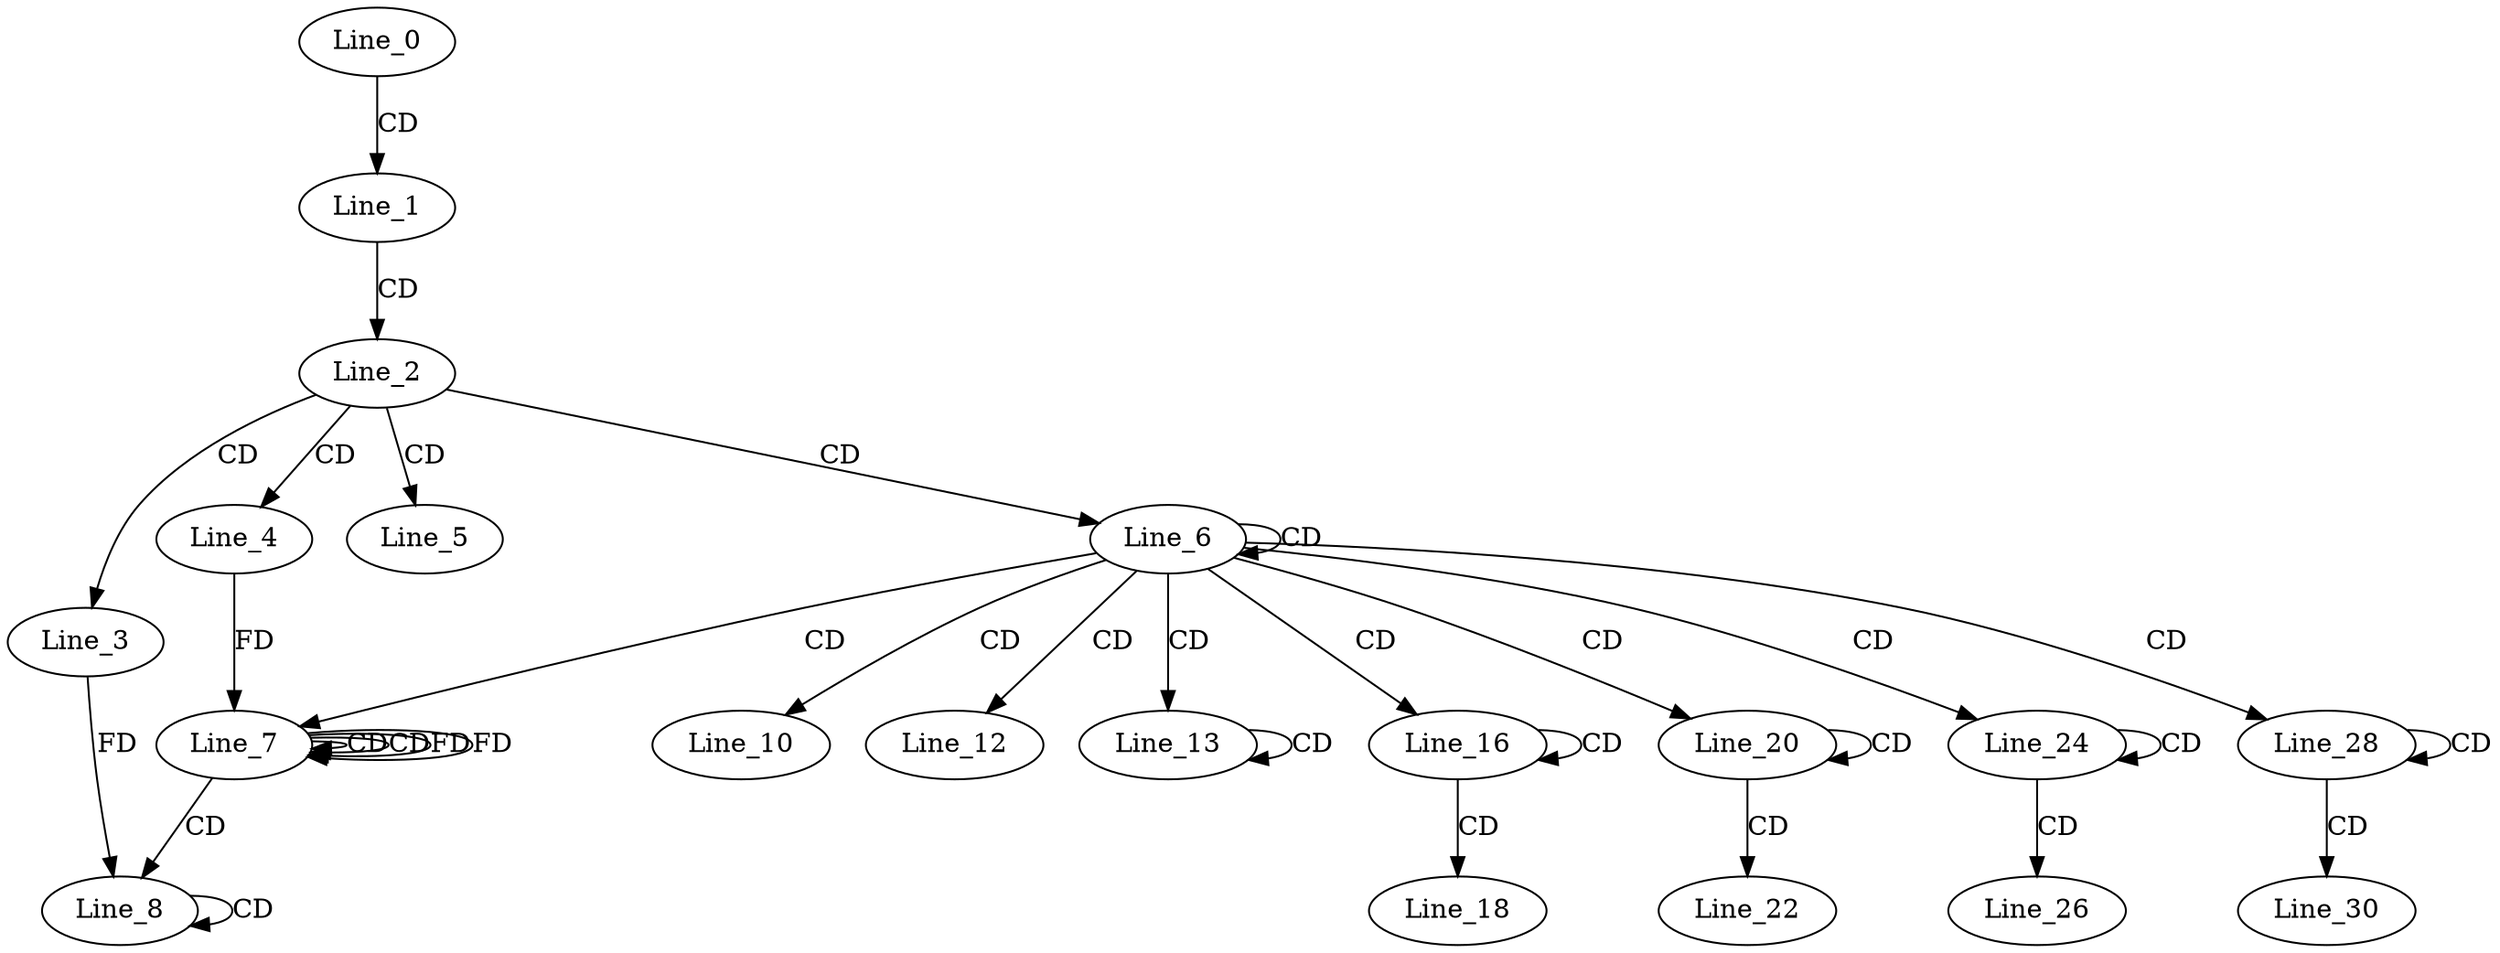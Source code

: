 digraph G {
  Line_0;
  Line_1;
  Line_2;
  Line_3;
  Line_4;
  Line_5;
  Line_6;
  Line_7;
  Line_7;
  Line_7;
  Line_8;
  Line_8;
  Line_10;
  Line_12;
  Line_13;
  Line_13;
  Line_16;
  Line_16;
  Line_18;
  Line_20;
  Line_20;
  Line_22;
  Line_24;
  Line_24;
  Line_26;
  Line_28;
  Line_28;
  Line_30;
  Line_0 -> Line_1 [ label="CD" ];
  Line_1 -> Line_2 [ label="CD" ];
  Line_2 -> Line_3 [ label="CD" ];
  Line_2 -> Line_4 [ label="CD" ];
  Line_2 -> Line_5 [ label="CD" ];
  Line_2 -> Line_6 [ label="CD" ];
  Line_6 -> Line_6 [ label="CD" ];
  Line_6 -> Line_7 [ label="CD" ];
  Line_7 -> Line_7 [ label="CD" ];
  Line_4 -> Line_7 [ label="FD" ];
  Line_7 -> Line_7 [ label="CD" ];
  Line_7 -> Line_7 [ label="FD" ];
  Line_7 -> Line_8 [ label="CD" ];
  Line_8 -> Line_8 [ label="CD" ];
  Line_3 -> Line_8 [ label="FD" ];
  Line_6 -> Line_10 [ label="CD" ];
  Line_6 -> Line_12 [ label="CD" ];
  Line_6 -> Line_13 [ label="CD" ];
  Line_13 -> Line_13 [ label="CD" ];
  Line_6 -> Line_16 [ label="CD" ];
  Line_16 -> Line_16 [ label="CD" ];
  Line_16 -> Line_18 [ label="CD" ];
  Line_6 -> Line_20 [ label="CD" ];
  Line_20 -> Line_20 [ label="CD" ];
  Line_20 -> Line_22 [ label="CD" ];
  Line_6 -> Line_24 [ label="CD" ];
  Line_24 -> Line_24 [ label="CD" ];
  Line_24 -> Line_26 [ label="CD" ];
  Line_6 -> Line_28 [ label="CD" ];
  Line_28 -> Line_28 [ label="CD" ];
  Line_28 -> Line_30 [ label="CD" ];
  Line_7 -> Line_7 [ label="FD" ];
}
